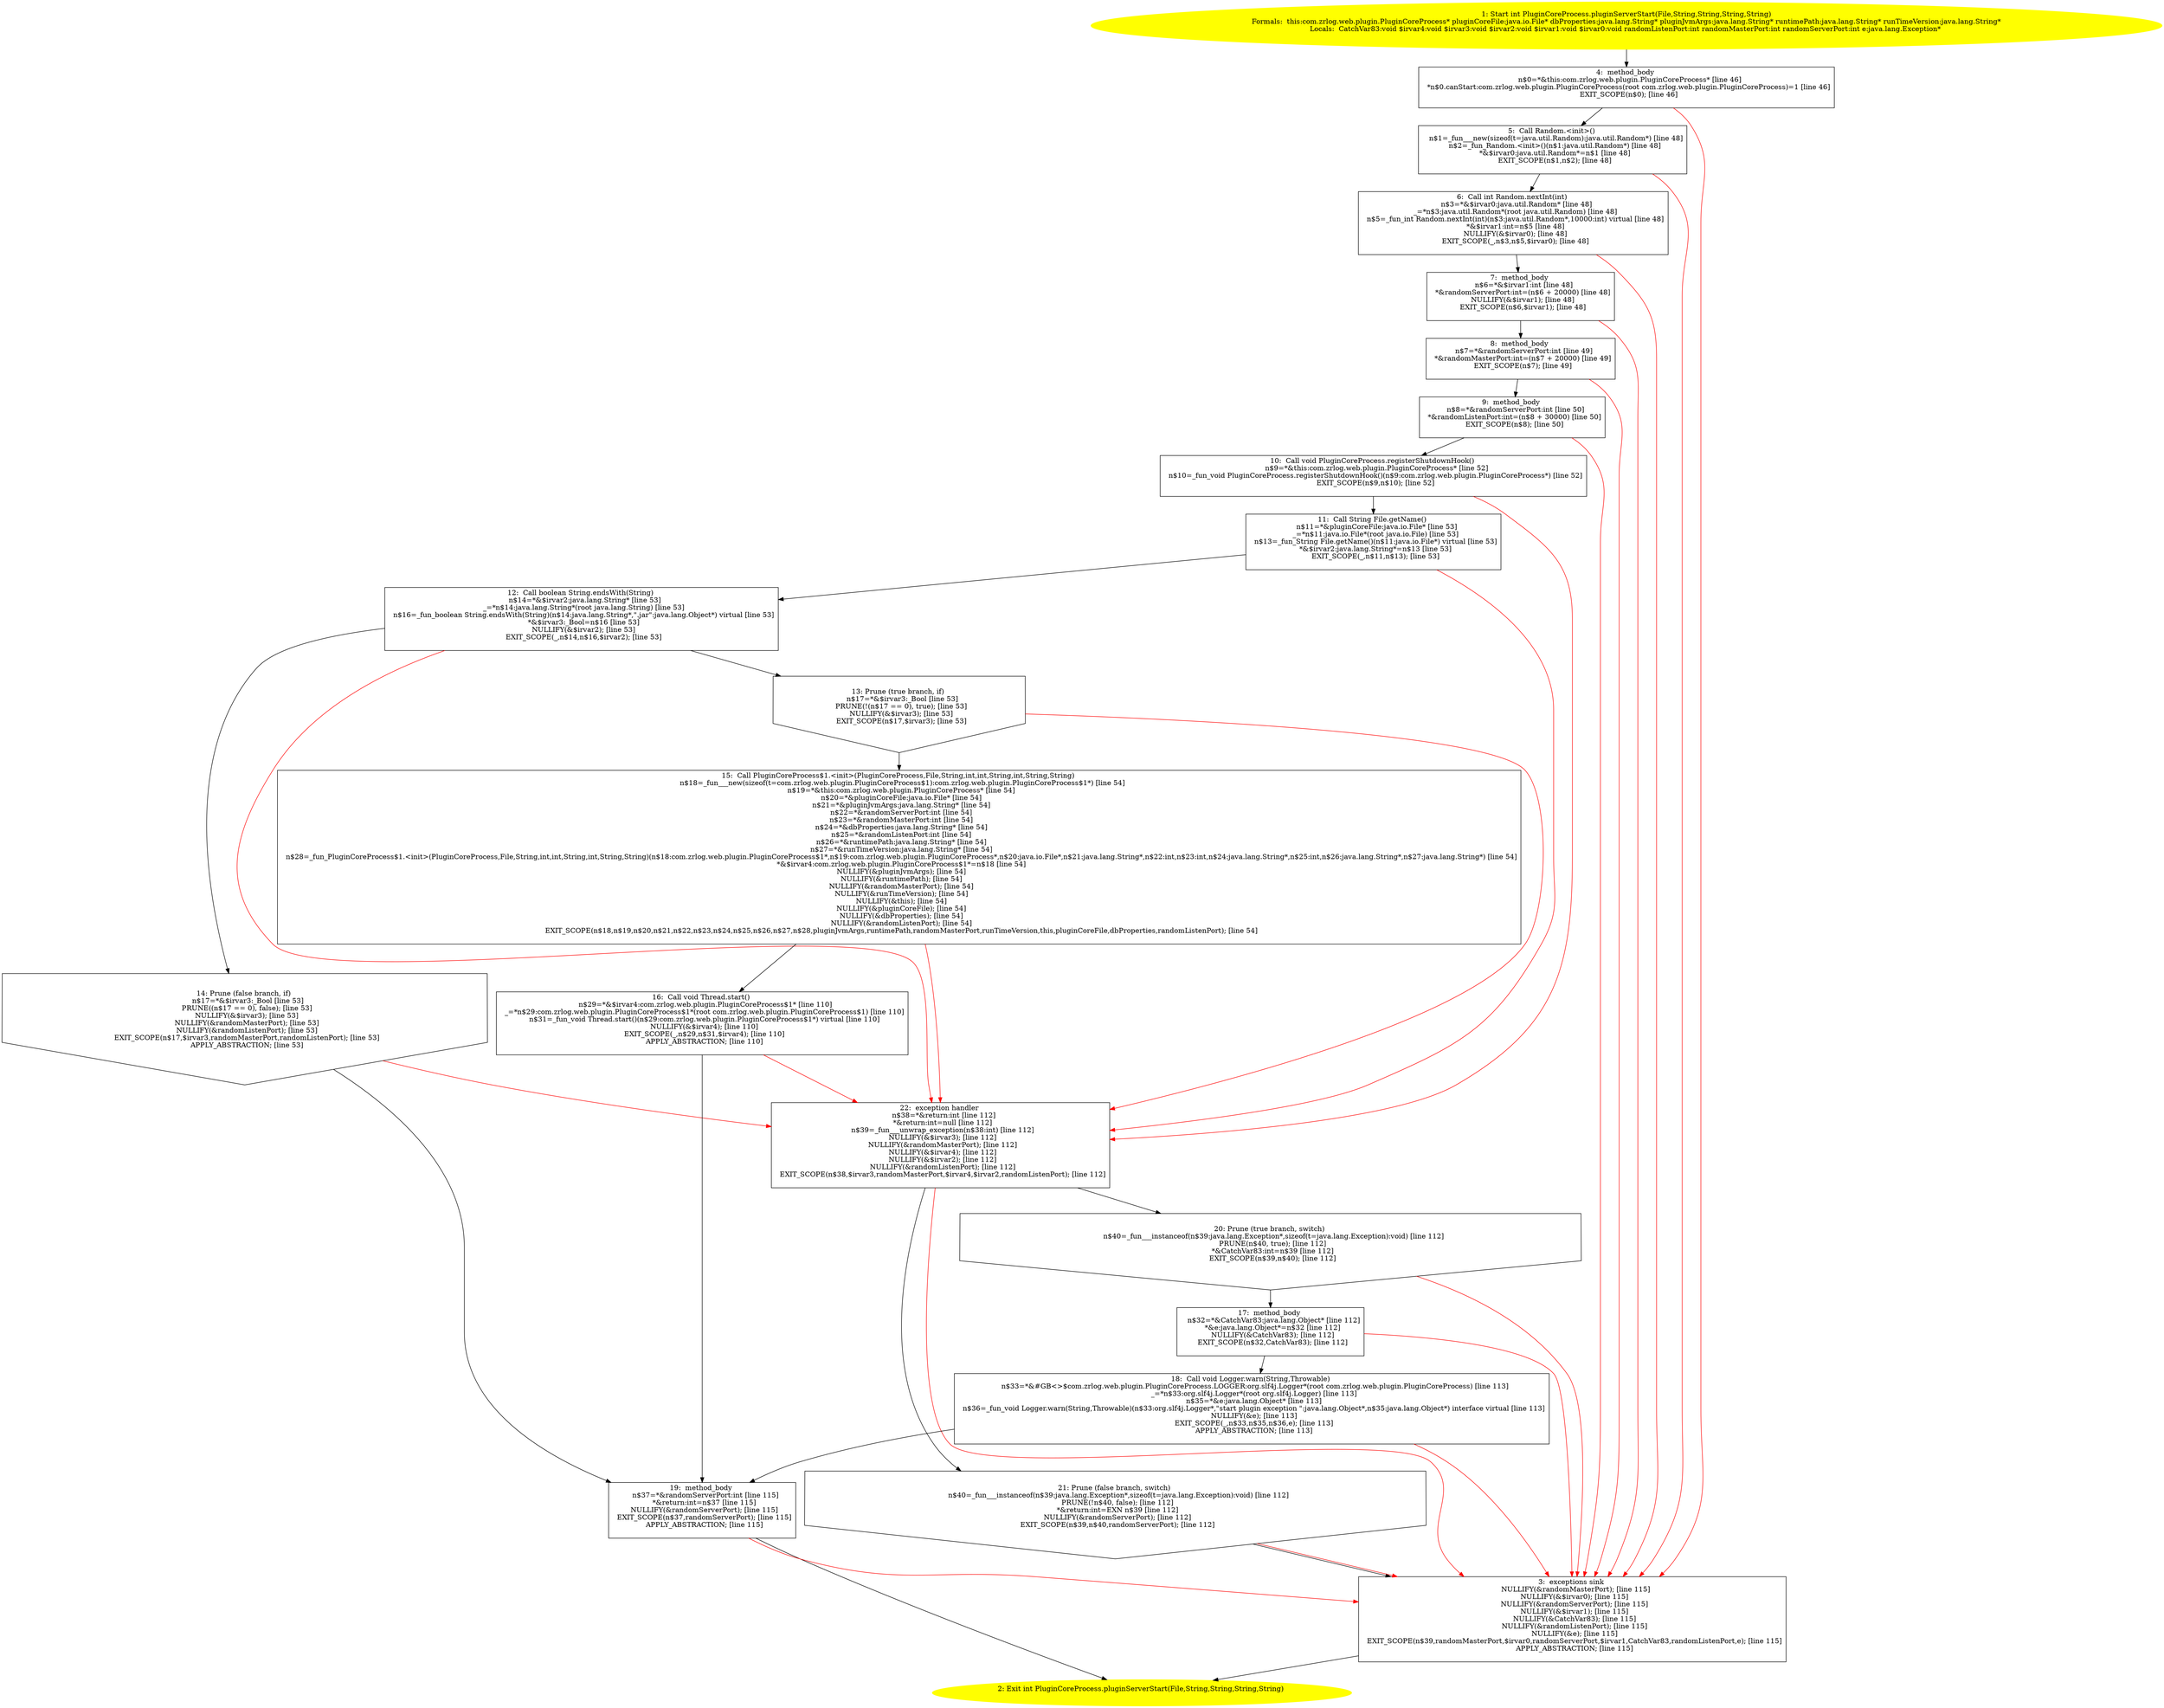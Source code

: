 /* @generated */
digraph cfg {
"com.zrlog.web.plugin.PluginCoreProcess.pluginServerStart(java.io.File,java.lang.String,java.lang.Str.605cc100891c1ad35d134c5f1e9d5dad_1" [label="1: Start int PluginCoreProcess.pluginServerStart(File,String,String,String,String)\nFormals:  this:com.zrlog.web.plugin.PluginCoreProcess* pluginCoreFile:java.io.File* dbProperties:java.lang.String* pluginJvmArgs:java.lang.String* runtimePath:java.lang.String* runTimeVersion:java.lang.String*\nLocals:  CatchVar83:void $irvar4:void $irvar3:void $irvar2:void $irvar1:void $irvar0:void randomListenPort:int randomMasterPort:int randomServerPort:int e:java.lang.Exception* \n  " color=yellow style=filled]
	

	 "com.zrlog.web.plugin.PluginCoreProcess.pluginServerStart(java.io.File,java.lang.String,java.lang.Str.605cc100891c1ad35d134c5f1e9d5dad_1" -> "com.zrlog.web.plugin.PluginCoreProcess.pluginServerStart(java.io.File,java.lang.String,java.lang.Str.605cc100891c1ad35d134c5f1e9d5dad_4" ;
"com.zrlog.web.plugin.PluginCoreProcess.pluginServerStart(java.io.File,java.lang.String,java.lang.Str.605cc100891c1ad35d134c5f1e9d5dad_2" [label="2: Exit int PluginCoreProcess.pluginServerStart(File,String,String,String,String) \n  " color=yellow style=filled]
	

"com.zrlog.web.plugin.PluginCoreProcess.pluginServerStart(java.io.File,java.lang.String,java.lang.Str.605cc100891c1ad35d134c5f1e9d5dad_3" [label="3:  exceptions sink \n   NULLIFY(&randomMasterPort); [line 115]\n  NULLIFY(&$irvar0); [line 115]\n  NULLIFY(&randomServerPort); [line 115]\n  NULLIFY(&$irvar1); [line 115]\n  NULLIFY(&CatchVar83); [line 115]\n  NULLIFY(&randomListenPort); [line 115]\n  NULLIFY(&e); [line 115]\n  EXIT_SCOPE(n$39,randomMasterPort,$irvar0,randomServerPort,$irvar1,CatchVar83,randomListenPort,e); [line 115]\n  APPLY_ABSTRACTION; [line 115]\n " shape="box"]
	

	 "com.zrlog.web.plugin.PluginCoreProcess.pluginServerStart(java.io.File,java.lang.String,java.lang.Str.605cc100891c1ad35d134c5f1e9d5dad_3" -> "com.zrlog.web.plugin.PluginCoreProcess.pluginServerStart(java.io.File,java.lang.String,java.lang.Str.605cc100891c1ad35d134c5f1e9d5dad_2" ;
"com.zrlog.web.plugin.PluginCoreProcess.pluginServerStart(java.io.File,java.lang.String,java.lang.Str.605cc100891c1ad35d134c5f1e9d5dad_4" [label="4:  method_body \n   n$0=*&this:com.zrlog.web.plugin.PluginCoreProcess* [line 46]\n  *n$0.canStart:com.zrlog.web.plugin.PluginCoreProcess(root com.zrlog.web.plugin.PluginCoreProcess)=1 [line 46]\n  EXIT_SCOPE(n$0); [line 46]\n " shape="box"]
	

	 "com.zrlog.web.plugin.PluginCoreProcess.pluginServerStart(java.io.File,java.lang.String,java.lang.Str.605cc100891c1ad35d134c5f1e9d5dad_4" -> "com.zrlog.web.plugin.PluginCoreProcess.pluginServerStart(java.io.File,java.lang.String,java.lang.Str.605cc100891c1ad35d134c5f1e9d5dad_5" ;
	 "com.zrlog.web.plugin.PluginCoreProcess.pluginServerStart(java.io.File,java.lang.String,java.lang.Str.605cc100891c1ad35d134c5f1e9d5dad_4" -> "com.zrlog.web.plugin.PluginCoreProcess.pluginServerStart(java.io.File,java.lang.String,java.lang.Str.605cc100891c1ad35d134c5f1e9d5dad_3" [color="red" ];
"com.zrlog.web.plugin.PluginCoreProcess.pluginServerStart(java.io.File,java.lang.String,java.lang.Str.605cc100891c1ad35d134c5f1e9d5dad_5" [label="5:  Call Random.<init>() \n   n$1=_fun___new(sizeof(t=java.util.Random):java.util.Random*) [line 48]\n  n$2=_fun_Random.<init>()(n$1:java.util.Random*) [line 48]\n  *&$irvar0:java.util.Random*=n$1 [line 48]\n  EXIT_SCOPE(n$1,n$2); [line 48]\n " shape="box"]
	

	 "com.zrlog.web.plugin.PluginCoreProcess.pluginServerStart(java.io.File,java.lang.String,java.lang.Str.605cc100891c1ad35d134c5f1e9d5dad_5" -> "com.zrlog.web.plugin.PluginCoreProcess.pluginServerStart(java.io.File,java.lang.String,java.lang.Str.605cc100891c1ad35d134c5f1e9d5dad_6" ;
	 "com.zrlog.web.plugin.PluginCoreProcess.pluginServerStart(java.io.File,java.lang.String,java.lang.Str.605cc100891c1ad35d134c5f1e9d5dad_5" -> "com.zrlog.web.plugin.PluginCoreProcess.pluginServerStart(java.io.File,java.lang.String,java.lang.Str.605cc100891c1ad35d134c5f1e9d5dad_3" [color="red" ];
"com.zrlog.web.plugin.PluginCoreProcess.pluginServerStart(java.io.File,java.lang.String,java.lang.Str.605cc100891c1ad35d134c5f1e9d5dad_6" [label="6:  Call int Random.nextInt(int) \n   n$3=*&$irvar0:java.util.Random* [line 48]\n  _=*n$3:java.util.Random*(root java.util.Random) [line 48]\n  n$5=_fun_int Random.nextInt(int)(n$3:java.util.Random*,10000:int) virtual [line 48]\n  *&$irvar1:int=n$5 [line 48]\n  NULLIFY(&$irvar0); [line 48]\n  EXIT_SCOPE(_,n$3,n$5,$irvar0); [line 48]\n " shape="box"]
	

	 "com.zrlog.web.plugin.PluginCoreProcess.pluginServerStart(java.io.File,java.lang.String,java.lang.Str.605cc100891c1ad35d134c5f1e9d5dad_6" -> "com.zrlog.web.plugin.PluginCoreProcess.pluginServerStart(java.io.File,java.lang.String,java.lang.Str.605cc100891c1ad35d134c5f1e9d5dad_7" ;
	 "com.zrlog.web.plugin.PluginCoreProcess.pluginServerStart(java.io.File,java.lang.String,java.lang.Str.605cc100891c1ad35d134c5f1e9d5dad_6" -> "com.zrlog.web.plugin.PluginCoreProcess.pluginServerStart(java.io.File,java.lang.String,java.lang.Str.605cc100891c1ad35d134c5f1e9d5dad_3" [color="red" ];
"com.zrlog.web.plugin.PluginCoreProcess.pluginServerStart(java.io.File,java.lang.String,java.lang.Str.605cc100891c1ad35d134c5f1e9d5dad_7" [label="7:  method_body \n   n$6=*&$irvar1:int [line 48]\n  *&randomServerPort:int=(n$6 + 20000) [line 48]\n  NULLIFY(&$irvar1); [line 48]\n  EXIT_SCOPE(n$6,$irvar1); [line 48]\n " shape="box"]
	

	 "com.zrlog.web.plugin.PluginCoreProcess.pluginServerStart(java.io.File,java.lang.String,java.lang.Str.605cc100891c1ad35d134c5f1e9d5dad_7" -> "com.zrlog.web.plugin.PluginCoreProcess.pluginServerStart(java.io.File,java.lang.String,java.lang.Str.605cc100891c1ad35d134c5f1e9d5dad_8" ;
	 "com.zrlog.web.plugin.PluginCoreProcess.pluginServerStart(java.io.File,java.lang.String,java.lang.Str.605cc100891c1ad35d134c5f1e9d5dad_7" -> "com.zrlog.web.plugin.PluginCoreProcess.pluginServerStart(java.io.File,java.lang.String,java.lang.Str.605cc100891c1ad35d134c5f1e9d5dad_3" [color="red" ];
"com.zrlog.web.plugin.PluginCoreProcess.pluginServerStart(java.io.File,java.lang.String,java.lang.Str.605cc100891c1ad35d134c5f1e9d5dad_8" [label="8:  method_body \n   n$7=*&randomServerPort:int [line 49]\n  *&randomMasterPort:int=(n$7 + 20000) [line 49]\n  EXIT_SCOPE(n$7); [line 49]\n " shape="box"]
	

	 "com.zrlog.web.plugin.PluginCoreProcess.pluginServerStart(java.io.File,java.lang.String,java.lang.Str.605cc100891c1ad35d134c5f1e9d5dad_8" -> "com.zrlog.web.plugin.PluginCoreProcess.pluginServerStart(java.io.File,java.lang.String,java.lang.Str.605cc100891c1ad35d134c5f1e9d5dad_9" ;
	 "com.zrlog.web.plugin.PluginCoreProcess.pluginServerStart(java.io.File,java.lang.String,java.lang.Str.605cc100891c1ad35d134c5f1e9d5dad_8" -> "com.zrlog.web.plugin.PluginCoreProcess.pluginServerStart(java.io.File,java.lang.String,java.lang.Str.605cc100891c1ad35d134c5f1e9d5dad_3" [color="red" ];
"com.zrlog.web.plugin.PluginCoreProcess.pluginServerStart(java.io.File,java.lang.String,java.lang.Str.605cc100891c1ad35d134c5f1e9d5dad_9" [label="9:  method_body \n   n$8=*&randomServerPort:int [line 50]\n  *&randomListenPort:int=(n$8 + 30000) [line 50]\n  EXIT_SCOPE(n$8); [line 50]\n " shape="box"]
	

	 "com.zrlog.web.plugin.PluginCoreProcess.pluginServerStart(java.io.File,java.lang.String,java.lang.Str.605cc100891c1ad35d134c5f1e9d5dad_9" -> "com.zrlog.web.plugin.PluginCoreProcess.pluginServerStart(java.io.File,java.lang.String,java.lang.Str.605cc100891c1ad35d134c5f1e9d5dad_10" ;
	 "com.zrlog.web.plugin.PluginCoreProcess.pluginServerStart(java.io.File,java.lang.String,java.lang.Str.605cc100891c1ad35d134c5f1e9d5dad_9" -> "com.zrlog.web.plugin.PluginCoreProcess.pluginServerStart(java.io.File,java.lang.String,java.lang.Str.605cc100891c1ad35d134c5f1e9d5dad_3" [color="red" ];
"com.zrlog.web.plugin.PluginCoreProcess.pluginServerStart(java.io.File,java.lang.String,java.lang.Str.605cc100891c1ad35d134c5f1e9d5dad_10" [label="10:  Call void PluginCoreProcess.registerShutdownHook() \n   n$9=*&this:com.zrlog.web.plugin.PluginCoreProcess* [line 52]\n  n$10=_fun_void PluginCoreProcess.registerShutdownHook()(n$9:com.zrlog.web.plugin.PluginCoreProcess*) [line 52]\n  EXIT_SCOPE(n$9,n$10); [line 52]\n " shape="box"]
	

	 "com.zrlog.web.plugin.PluginCoreProcess.pluginServerStart(java.io.File,java.lang.String,java.lang.Str.605cc100891c1ad35d134c5f1e9d5dad_10" -> "com.zrlog.web.plugin.PluginCoreProcess.pluginServerStart(java.io.File,java.lang.String,java.lang.Str.605cc100891c1ad35d134c5f1e9d5dad_11" ;
	 "com.zrlog.web.plugin.PluginCoreProcess.pluginServerStart(java.io.File,java.lang.String,java.lang.Str.605cc100891c1ad35d134c5f1e9d5dad_10" -> "com.zrlog.web.plugin.PluginCoreProcess.pluginServerStart(java.io.File,java.lang.String,java.lang.Str.605cc100891c1ad35d134c5f1e9d5dad_22" [color="red" ];
"com.zrlog.web.plugin.PluginCoreProcess.pluginServerStart(java.io.File,java.lang.String,java.lang.Str.605cc100891c1ad35d134c5f1e9d5dad_11" [label="11:  Call String File.getName() \n   n$11=*&pluginCoreFile:java.io.File* [line 53]\n  _=*n$11:java.io.File*(root java.io.File) [line 53]\n  n$13=_fun_String File.getName()(n$11:java.io.File*) virtual [line 53]\n  *&$irvar2:java.lang.String*=n$13 [line 53]\n  EXIT_SCOPE(_,n$11,n$13); [line 53]\n " shape="box"]
	

	 "com.zrlog.web.plugin.PluginCoreProcess.pluginServerStart(java.io.File,java.lang.String,java.lang.Str.605cc100891c1ad35d134c5f1e9d5dad_11" -> "com.zrlog.web.plugin.PluginCoreProcess.pluginServerStart(java.io.File,java.lang.String,java.lang.Str.605cc100891c1ad35d134c5f1e9d5dad_12" ;
	 "com.zrlog.web.plugin.PluginCoreProcess.pluginServerStart(java.io.File,java.lang.String,java.lang.Str.605cc100891c1ad35d134c5f1e9d5dad_11" -> "com.zrlog.web.plugin.PluginCoreProcess.pluginServerStart(java.io.File,java.lang.String,java.lang.Str.605cc100891c1ad35d134c5f1e9d5dad_22" [color="red" ];
"com.zrlog.web.plugin.PluginCoreProcess.pluginServerStart(java.io.File,java.lang.String,java.lang.Str.605cc100891c1ad35d134c5f1e9d5dad_12" [label="12:  Call boolean String.endsWith(String) \n   n$14=*&$irvar2:java.lang.String* [line 53]\n  _=*n$14:java.lang.String*(root java.lang.String) [line 53]\n  n$16=_fun_boolean String.endsWith(String)(n$14:java.lang.String*,\".jar\":java.lang.Object*) virtual [line 53]\n  *&$irvar3:_Bool=n$16 [line 53]\n  NULLIFY(&$irvar2); [line 53]\n  EXIT_SCOPE(_,n$14,n$16,$irvar2); [line 53]\n " shape="box"]
	

	 "com.zrlog.web.plugin.PluginCoreProcess.pluginServerStart(java.io.File,java.lang.String,java.lang.Str.605cc100891c1ad35d134c5f1e9d5dad_12" -> "com.zrlog.web.plugin.PluginCoreProcess.pluginServerStart(java.io.File,java.lang.String,java.lang.Str.605cc100891c1ad35d134c5f1e9d5dad_13" ;
	 "com.zrlog.web.plugin.PluginCoreProcess.pluginServerStart(java.io.File,java.lang.String,java.lang.Str.605cc100891c1ad35d134c5f1e9d5dad_12" -> "com.zrlog.web.plugin.PluginCoreProcess.pluginServerStart(java.io.File,java.lang.String,java.lang.Str.605cc100891c1ad35d134c5f1e9d5dad_14" ;
	 "com.zrlog.web.plugin.PluginCoreProcess.pluginServerStart(java.io.File,java.lang.String,java.lang.Str.605cc100891c1ad35d134c5f1e9d5dad_12" -> "com.zrlog.web.plugin.PluginCoreProcess.pluginServerStart(java.io.File,java.lang.String,java.lang.Str.605cc100891c1ad35d134c5f1e9d5dad_22" [color="red" ];
"com.zrlog.web.plugin.PluginCoreProcess.pluginServerStart(java.io.File,java.lang.String,java.lang.Str.605cc100891c1ad35d134c5f1e9d5dad_13" [label="13: Prune (true branch, if) \n   n$17=*&$irvar3:_Bool [line 53]\n  PRUNE(!(n$17 == 0), true); [line 53]\n  NULLIFY(&$irvar3); [line 53]\n  EXIT_SCOPE(n$17,$irvar3); [line 53]\n " shape="invhouse"]
	

	 "com.zrlog.web.plugin.PluginCoreProcess.pluginServerStart(java.io.File,java.lang.String,java.lang.Str.605cc100891c1ad35d134c5f1e9d5dad_13" -> "com.zrlog.web.plugin.PluginCoreProcess.pluginServerStart(java.io.File,java.lang.String,java.lang.Str.605cc100891c1ad35d134c5f1e9d5dad_15" ;
	 "com.zrlog.web.plugin.PluginCoreProcess.pluginServerStart(java.io.File,java.lang.String,java.lang.Str.605cc100891c1ad35d134c5f1e9d5dad_13" -> "com.zrlog.web.plugin.PluginCoreProcess.pluginServerStart(java.io.File,java.lang.String,java.lang.Str.605cc100891c1ad35d134c5f1e9d5dad_22" [color="red" ];
"com.zrlog.web.plugin.PluginCoreProcess.pluginServerStart(java.io.File,java.lang.String,java.lang.Str.605cc100891c1ad35d134c5f1e9d5dad_14" [label="14: Prune (false branch, if) \n   n$17=*&$irvar3:_Bool [line 53]\n  PRUNE((n$17 == 0), false); [line 53]\n  NULLIFY(&$irvar3); [line 53]\n  NULLIFY(&randomMasterPort); [line 53]\n  NULLIFY(&randomListenPort); [line 53]\n  EXIT_SCOPE(n$17,$irvar3,randomMasterPort,randomListenPort); [line 53]\n  APPLY_ABSTRACTION; [line 53]\n " shape="invhouse"]
	

	 "com.zrlog.web.plugin.PluginCoreProcess.pluginServerStart(java.io.File,java.lang.String,java.lang.Str.605cc100891c1ad35d134c5f1e9d5dad_14" -> "com.zrlog.web.plugin.PluginCoreProcess.pluginServerStart(java.io.File,java.lang.String,java.lang.Str.605cc100891c1ad35d134c5f1e9d5dad_19" ;
	 "com.zrlog.web.plugin.PluginCoreProcess.pluginServerStart(java.io.File,java.lang.String,java.lang.Str.605cc100891c1ad35d134c5f1e9d5dad_14" -> "com.zrlog.web.plugin.PluginCoreProcess.pluginServerStart(java.io.File,java.lang.String,java.lang.Str.605cc100891c1ad35d134c5f1e9d5dad_22" [color="red" ];
"com.zrlog.web.plugin.PluginCoreProcess.pluginServerStart(java.io.File,java.lang.String,java.lang.Str.605cc100891c1ad35d134c5f1e9d5dad_15" [label="15:  Call PluginCoreProcess$1.<init>(PluginCoreProcess,File,String,int,int,String,int,String,String) \n   n$18=_fun___new(sizeof(t=com.zrlog.web.plugin.PluginCoreProcess$1):com.zrlog.web.plugin.PluginCoreProcess$1*) [line 54]\n  n$19=*&this:com.zrlog.web.plugin.PluginCoreProcess* [line 54]\n  n$20=*&pluginCoreFile:java.io.File* [line 54]\n  n$21=*&pluginJvmArgs:java.lang.String* [line 54]\n  n$22=*&randomServerPort:int [line 54]\n  n$23=*&randomMasterPort:int [line 54]\n  n$24=*&dbProperties:java.lang.String* [line 54]\n  n$25=*&randomListenPort:int [line 54]\n  n$26=*&runtimePath:java.lang.String* [line 54]\n  n$27=*&runTimeVersion:java.lang.String* [line 54]\n  n$28=_fun_PluginCoreProcess$1.<init>(PluginCoreProcess,File,String,int,int,String,int,String,String)(n$18:com.zrlog.web.plugin.PluginCoreProcess$1*,n$19:com.zrlog.web.plugin.PluginCoreProcess*,n$20:java.io.File*,n$21:java.lang.String*,n$22:int,n$23:int,n$24:java.lang.String*,n$25:int,n$26:java.lang.String*,n$27:java.lang.String*) [line 54]\n  *&$irvar4:com.zrlog.web.plugin.PluginCoreProcess$1*=n$18 [line 54]\n  NULLIFY(&pluginJvmArgs); [line 54]\n  NULLIFY(&runtimePath); [line 54]\n  NULLIFY(&randomMasterPort); [line 54]\n  NULLIFY(&runTimeVersion); [line 54]\n  NULLIFY(&this); [line 54]\n  NULLIFY(&pluginCoreFile); [line 54]\n  NULLIFY(&dbProperties); [line 54]\n  NULLIFY(&randomListenPort); [line 54]\n  EXIT_SCOPE(n$18,n$19,n$20,n$21,n$22,n$23,n$24,n$25,n$26,n$27,n$28,pluginJvmArgs,runtimePath,randomMasterPort,runTimeVersion,this,pluginCoreFile,dbProperties,randomListenPort); [line 54]\n " shape="box"]
	

	 "com.zrlog.web.plugin.PluginCoreProcess.pluginServerStart(java.io.File,java.lang.String,java.lang.Str.605cc100891c1ad35d134c5f1e9d5dad_15" -> "com.zrlog.web.plugin.PluginCoreProcess.pluginServerStart(java.io.File,java.lang.String,java.lang.Str.605cc100891c1ad35d134c5f1e9d5dad_16" ;
	 "com.zrlog.web.plugin.PluginCoreProcess.pluginServerStart(java.io.File,java.lang.String,java.lang.Str.605cc100891c1ad35d134c5f1e9d5dad_15" -> "com.zrlog.web.plugin.PluginCoreProcess.pluginServerStart(java.io.File,java.lang.String,java.lang.Str.605cc100891c1ad35d134c5f1e9d5dad_22" [color="red" ];
"com.zrlog.web.plugin.PluginCoreProcess.pluginServerStart(java.io.File,java.lang.String,java.lang.Str.605cc100891c1ad35d134c5f1e9d5dad_16" [label="16:  Call void Thread.start() \n   n$29=*&$irvar4:com.zrlog.web.plugin.PluginCoreProcess$1* [line 110]\n  _=*n$29:com.zrlog.web.plugin.PluginCoreProcess$1*(root com.zrlog.web.plugin.PluginCoreProcess$1) [line 110]\n  n$31=_fun_void Thread.start()(n$29:com.zrlog.web.plugin.PluginCoreProcess$1*) virtual [line 110]\n  NULLIFY(&$irvar4); [line 110]\n  EXIT_SCOPE(_,n$29,n$31,$irvar4); [line 110]\n  APPLY_ABSTRACTION; [line 110]\n " shape="box"]
	

	 "com.zrlog.web.plugin.PluginCoreProcess.pluginServerStart(java.io.File,java.lang.String,java.lang.Str.605cc100891c1ad35d134c5f1e9d5dad_16" -> "com.zrlog.web.plugin.PluginCoreProcess.pluginServerStart(java.io.File,java.lang.String,java.lang.Str.605cc100891c1ad35d134c5f1e9d5dad_19" ;
	 "com.zrlog.web.plugin.PluginCoreProcess.pluginServerStart(java.io.File,java.lang.String,java.lang.Str.605cc100891c1ad35d134c5f1e9d5dad_16" -> "com.zrlog.web.plugin.PluginCoreProcess.pluginServerStart(java.io.File,java.lang.String,java.lang.Str.605cc100891c1ad35d134c5f1e9d5dad_22" [color="red" ];
"com.zrlog.web.plugin.PluginCoreProcess.pluginServerStart(java.io.File,java.lang.String,java.lang.Str.605cc100891c1ad35d134c5f1e9d5dad_17" [label="17:  method_body \n   n$32=*&CatchVar83:java.lang.Object* [line 112]\n  *&e:java.lang.Object*=n$32 [line 112]\n  NULLIFY(&CatchVar83); [line 112]\n  EXIT_SCOPE(n$32,CatchVar83); [line 112]\n " shape="box"]
	

	 "com.zrlog.web.plugin.PluginCoreProcess.pluginServerStart(java.io.File,java.lang.String,java.lang.Str.605cc100891c1ad35d134c5f1e9d5dad_17" -> "com.zrlog.web.plugin.PluginCoreProcess.pluginServerStart(java.io.File,java.lang.String,java.lang.Str.605cc100891c1ad35d134c5f1e9d5dad_18" ;
	 "com.zrlog.web.plugin.PluginCoreProcess.pluginServerStart(java.io.File,java.lang.String,java.lang.Str.605cc100891c1ad35d134c5f1e9d5dad_17" -> "com.zrlog.web.plugin.PluginCoreProcess.pluginServerStart(java.io.File,java.lang.String,java.lang.Str.605cc100891c1ad35d134c5f1e9d5dad_3" [color="red" ];
"com.zrlog.web.plugin.PluginCoreProcess.pluginServerStart(java.io.File,java.lang.String,java.lang.Str.605cc100891c1ad35d134c5f1e9d5dad_18" [label="18:  Call void Logger.warn(String,Throwable) \n   n$33=*&#GB<>$com.zrlog.web.plugin.PluginCoreProcess.LOGGER:org.slf4j.Logger*(root com.zrlog.web.plugin.PluginCoreProcess) [line 113]\n  _=*n$33:org.slf4j.Logger*(root org.slf4j.Logger) [line 113]\n  n$35=*&e:java.lang.Object* [line 113]\n  n$36=_fun_void Logger.warn(String,Throwable)(n$33:org.slf4j.Logger*,\"start plugin exception \":java.lang.Object*,n$35:java.lang.Object*) interface virtual [line 113]\n  NULLIFY(&e); [line 113]\n  EXIT_SCOPE(_,n$33,n$35,n$36,e); [line 113]\n  APPLY_ABSTRACTION; [line 113]\n " shape="box"]
	

	 "com.zrlog.web.plugin.PluginCoreProcess.pluginServerStart(java.io.File,java.lang.String,java.lang.Str.605cc100891c1ad35d134c5f1e9d5dad_18" -> "com.zrlog.web.plugin.PluginCoreProcess.pluginServerStart(java.io.File,java.lang.String,java.lang.Str.605cc100891c1ad35d134c5f1e9d5dad_19" ;
	 "com.zrlog.web.plugin.PluginCoreProcess.pluginServerStart(java.io.File,java.lang.String,java.lang.Str.605cc100891c1ad35d134c5f1e9d5dad_18" -> "com.zrlog.web.plugin.PluginCoreProcess.pluginServerStart(java.io.File,java.lang.String,java.lang.Str.605cc100891c1ad35d134c5f1e9d5dad_3" [color="red" ];
"com.zrlog.web.plugin.PluginCoreProcess.pluginServerStart(java.io.File,java.lang.String,java.lang.Str.605cc100891c1ad35d134c5f1e9d5dad_19" [label="19:  method_body \n   n$37=*&randomServerPort:int [line 115]\n  *&return:int=n$37 [line 115]\n  NULLIFY(&randomServerPort); [line 115]\n  EXIT_SCOPE(n$37,randomServerPort); [line 115]\n  APPLY_ABSTRACTION; [line 115]\n " shape="box"]
	

	 "com.zrlog.web.plugin.PluginCoreProcess.pluginServerStart(java.io.File,java.lang.String,java.lang.Str.605cc100891c1ad35d134c5f1e9d5dad_19" -> "com.zrlog.web.plugin.PluginCoreProcess.pluginServerStart(java.io.File,java.lang.String,java.lang.Str.605cc100891c1ad35d134c5f1e9d5dad_2" ;
	 "com.zrlog.web.plugin.PluginCoreProcess.pluginServerStart(java.io.File,java.lang.String,java.lang.Str.605cc100891c1ad35d134c5f1e9d5dad_19" -> "com.zrlog.web.plugin.PluginCoreProcess.pluginServerStart(java.io.File,java.lang.String,java.lang.Str.605cc100891c1ad35d134c5f1e9d5dad_3" [color="red" ];
"com.zrlog.web.plugin.PluginCoreProcess.pluginServerStart(java.io.File,java.lang.String,java.lang.Str.605cc100891c1ad35d134c5f1e9d5dad_20" [label="20: Prune (true branch, switch) \n   n$40=_fun___instanceof(n$39:java.lang.Exception*,sizeof(t=java.lang.Exception):void) [line 112]\n  PRUNE(n$40, true); [line 112]\n  *&CatchVar83:int=n$39 [line 112]\n  EXIT_SCOPE(n$39,n$40); [line 112]\n " shape="invhouse"]
	

	 "com.zrlog.web.plugin.PluginCoreProcess.pluginServerStart(java.io.File,java.lang.String,java.lang.Str.605cc100891c1ad35d134c5f1e9d5dad_20" -> "com.zrlog.web.plugin.PluginCoreProcess.pluginServerStart(java.io.File,java.lang.String,java.lang.Str.605cc100891c1ad35d134c5f1e9d5dad_17" ;
	 "com.zrlog.web.plugin.PluginCoreProcess.pluginServerStart(java.io.File,java.lang.String,java.lang.Str.605cc100891c1ad35d134c5f1e9d5dad_20" -> "com.zrlog.web.plugin.PluginCoreProcess.pluginServerStart(java.io.File,java.lang.String,java.lang.Str.605cc100891c1ad35d134c5f1e9d5dad_3" [color="red" ];
"com.zrlog.web.plugin.PluginCoreProcess.pluginServerStart(java.io.File,java.lang.String,java.lang.Str.605cc100891c1ad35d134c5f1e9d5dad_21" [label="21: Prune (false branch, switch) \n   n$40=_fun___instanceof(n$39:java.lang.Exception*,sizeof(t=java.lang.Exception):void) [line 112]\n  PRUNE(!n$40, false); [line 112]\n  *&return:int=EXN n$39 [line 112]\n  NULLIFY(&randomServerPort); [line 112]\n  EXIT_SCOPE(n$39,n$40,randomServerPort); [line 112]\n " shape="invhouse"]
	

	 "com.zrlog.web.plugin.PluginCoreProcess.pluginServerStart(java.io.File,java.lang.String,java.lang.Str.605cc100891c1ad35d134c5f1e9d5dad_21" -> "com.zrlog.web.plugin.PluginCoreProcess.pluginServerStart(java.io.File,java.lang.String,java.lang.Str.605cc100891c1ad35d134c5f1e9d5dad_3" ;
	 "com.zrlog.web.plugin.PluginCoreProcess.pluginServerStart(java.io.File,java.lang.String,java.lang.Str.605cc100891c1ad35d134c5f1e9d5dad_21" -> "com.zrlog.web.plugin.PluginCoreProcess.pluginServerStart(java.io.File,java.lang.String,java.lang.Str.605cc100891c1ad35d134c5f1e9d5dad_3" [color="red" ];
"com.zrlog.web.plugin.PluginCoreProcess.pluginServerStart(java.io.File,java.lang.String,java.lang.Str.605cc100891c1ad35d134c5f1e9d5dad_22" [label="22:  exception handler \n   n$38=*&return:int [line 112]\n  *&return:int=null [line 112]\n  n$39=_fun___unwrap_exception(n$38:int) [line 112]\n  NULLIFY(&$irvar3); [line 112]\n  NULLIFY(&randomMasterPort); [line 112]\n  NULLIFY(&$irvar4); [line 112]\n  NULLIFY(&$irvar2); [line 112]\n  NULLIFY(&randomListenPort); [line 112]\n  EXIT_SCOPE(n$38,$irvar3,randomMasterPort,$irvar4,$irvar2,randomListenPort); [line 112]\n " shape="box"]
	

	 "com.zrlog.web.plugin.PluginCoreProcess.pluginServerStart(java.io.File,java.lang.String,java.lang.Str.605cc100891c1ad35d134c5f1e9d5dad_22" -> "com.zrlog.web.plugin.PluginCoreProcess.pluginServerStart(java.io.File,java.lang.String,java.lang.Str.605cc100891c1ad35d134c5f1e9d5dad_20" ;
	 "com.zrlog.web.plugin.PluginCoreProcess.pluginServerStart(java.io.File,java.lang.String,java.lang.Str.605cc100891c1ad35d134c5f1e9d5dad_22" -> "com.zrlog.web.plugin.PluginCoreProcess.pluginServerStart(java.io.File,java.lang.String,java.lang.Str.605cc100891c1ad35d134c5f1e9d5dad_21" ;
	 "com.zrlog.web.plugin.PluginCoreProcess.pluginServerStart(java.io.File,java.lang.String,java.lang.Str.605cc100891c1ad35d134c5f1e9d5dad_22" -> "com.zrlog.web.plugin.PluginCoreProcess.pluginServerStart(java.io.File,java.lang.String,java.lang.Str.605cc100891c1ad35d134c5f1e9d5dad_3" [color="red" ];
}
